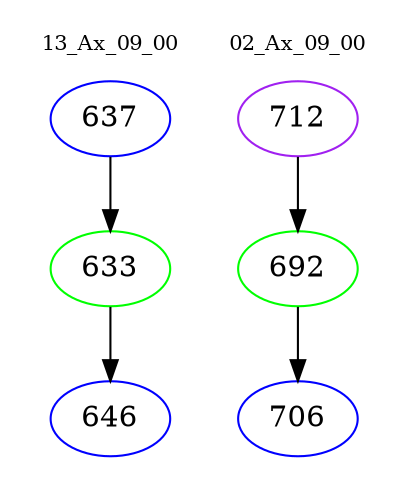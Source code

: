 digraph{
subgraph cluster_0 {
color = white
label = "13_Ax_09_00";
fontsize=10;
T0_637 [label="637", color="blue"]
T0_637 -> T0_633 [color="black"]
T0_633 [label="633", color="green"]
T0_633 -> T0_646 [color="black"]
T0_646 [label="646", color="blue"]
}
subgraph cluster_1 {
color = white
label = "02_Ax_09_00";
fontsize=10;
T1_712 [label="712", color="purple"]
T1_712 -> T1_692 [color="black"]
T1_692 [label="692", color="green"]
T1_692 -> T1_706 [color="black"]
T1_706 [label="706", color="blue"]
}
}
